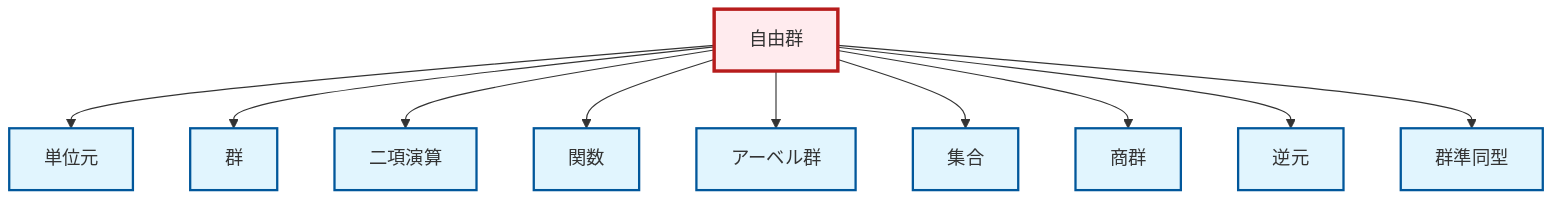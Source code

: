 graph TD
    classDef definition fill:#e1f5fe,stroke:#01579b,stroke-width:2px
    classDef theorem fill:#f3e5f5,stroke:#4a148c,stroke-width:2px
    classDef axiom fill:#fff3e0,stroke:#e65100,stroke-width:2px
    classDef example fill:#e8f5e9,stroke:#1b5e20,stroke-width:2px
    classDef current fill:#ffebee,stroke:#b71c1c,stroke-width:3px
    def-function["関数"]:::definition
    def-free-group["自由群"]:::definition
    def-inverse-element["逆元"]:::definition
    def-identity-element["単位元"]:::definition
    def-abelian-group["アーベル群"]:::definition
    def-quotient-group["商群"]:::definition
    def-set["集合"]:::definition
    def-group["群"]:::definition
    def-binary-operation["二項演算"]:::definition
    def-homomorphism["群準同型"]:::definition
    def-free-group --> def-identity-element
    def-free-group --> def-group
    def-free-group --> def-binary-operation
    def-free-group --> def-function
    def-free-group --> def-abelian-group
    def-free-group --> def-set
    def-free-group --> def-quotient-group
    def-free-group --> def-inverse-element
    def-free-group --> def-homomorphism
    class def-free-group current